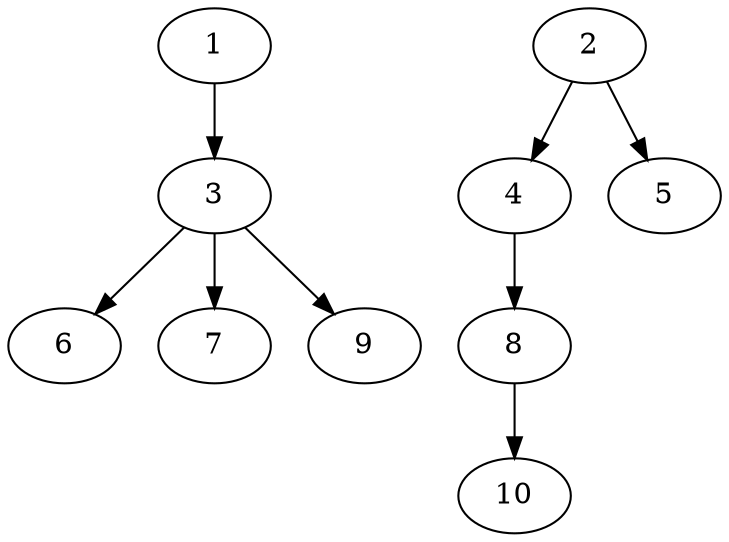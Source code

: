 // DAG automatically generated by daggen at Fri Aug  4 16:35:13 2017
// ./daggen --dot -n 10 --fat 0.5 --regular 0.8 --density 0.2 --jump 4 
digraph G {
  1 [size="782758", alpha="0.04"]
  1 -> 3 [size ="679"]
  2 [size="33300", alpha="0.16"]
  2 -> 4 [size ="679"]
  2 -> 5 [size ="679"]
  3 [size="1073742", alpha="0.09"]
  3 -> 6 [size ="839"]
  3 -> 7 [size ="839"]
  3 -> 9 [size ="839"]
  4 [size="102197", alpha="0.03"]
  4 -> 8 [size ="134"]
  5 [size="8590", alpha="0.17"]
  6 [size="4841", alpha="0.17"]
  7 [size="7122", alpha="0.00"]
  8 [size="8590", alpha="0.09"]
  8 -> 10 [size ="34"]
  9 [size="7980", alpha="0.20"]
  10 [size="331525", alpha="0.08"]
}
